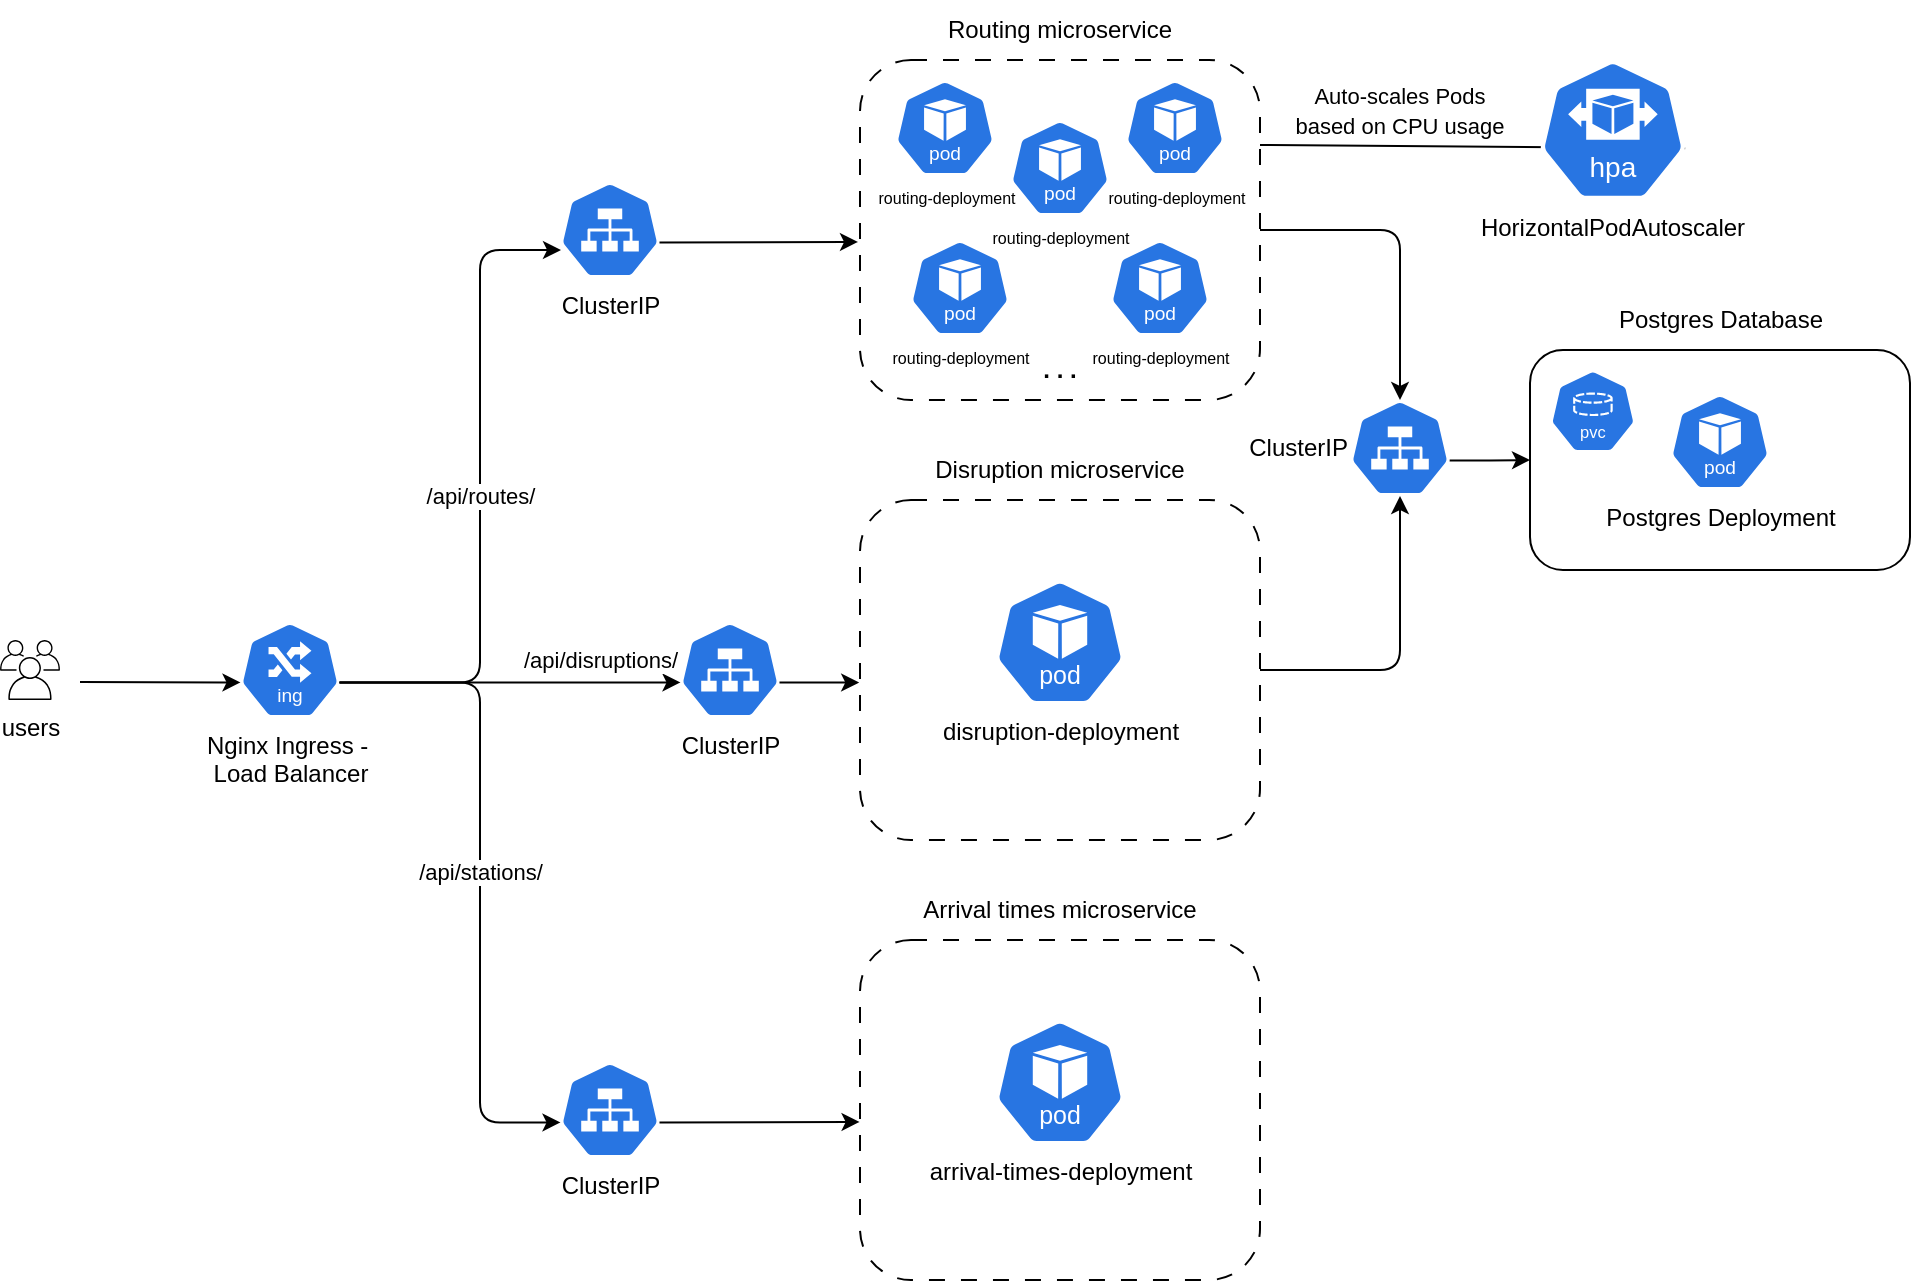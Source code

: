 <mxfile version="26.2.14">
  <diagram name="Page-1" id="KjyxkzbZN0lkS2VCTlDx">
    <mxGraphModel dx="946" dy="732" grid="1" gridSize="10" guides="1" tooltips="1" connect="1" arrows="1" fold="1" page="1" pageScale="1" pageWidth="980" pageHeight="690" math="0" shadow="0">
      <root>
        <mxCell id="0" />
        <mxCell id="1" parent="0" />
        <mxCell id="A35ePlAmMtPvFaN57NNL-1" value="" style="rounded=1;whiteSpace=wrap;html=1;dashed=1;dashPattern=8 8;" parent="1" vertex="1">
          <mxGeometry x="440" y="40" width="200" height="170" as="geometry" />
        </mxCell>
        <mxCell id="A35ePlAmMtPvFaN57NNL-2" value="Routing micro&lt;span style=&quot;background-color: transparent; color: light-dark(rgb(0, 0, 0), rgb(255, 255, 255));&quot;&gt;service&lt;/span&gt;" style="text;html=1;align=center;verticalAlign=middle;whiteSpace=wrap;rounded=0;" parent="1" vertex="1">
          <mxGeometry x="480" y="10" width="120" height="30" as="geometry" />
        </mxCell>
        <mxCell id="A35ePlAmMtPvFaN57NNL-3" value="" style="rounded=1;whiteSpace=wrap;html=1;dashed=1;dashPattern=8 8;" parent="1" vertex="1">
          <mxGeometry x="440" y="260" width="200" height="170" as="geometry" />
        </mxCell>
        <mxCell id="A35ePlAmMtPvFaN57NNL-4" value="" style="rounded=1;whiteSpace=wrap;html=1;dashed=1;dashPattern=8 8;" parent="1" vertex="1">
          <mxGeometry x="440" y="480" width="200" height="170" as="geometry" />
        </mxCell>
        <mxCell id="A35ePlAmMtPvFaN57NNL-5" value="Disruption microservice" style="text;html=1;align=center;verticalAlign=middle;whiteSpace=wrap;rounded=0;" parent="1" vertex="1">
          <mxGeometry x="475" y="230" width="130" height="30" as="geometry" />
        </mxCell>
        <mxCell id="A35ePlAmMtPvFaN57NNL-6" value="Arrival times microservice" style="text;html=1;align=center;verticalAlign=middle;whiteSpace=wrap;rounded=0;" parent="1" vertex="1">
          <mxGeometry x="470" y="450" width="140" height="30" as="geometry" />
        </mxCell>
        <mxCell id="A35ePlAmMtPvFaN57NNL-7" value="&lt;font&gt;routing-deployment&lt;/font&gt;" style="aspect=fixed;sketch=0;html=1;dashed=0;whitespace=wrap;verticalLabelPosition=bottom;verticalAlign=top;fillColor=#2875E2;strokeColor=#ffffff;points=[[0.005,0.63,0],[0.1,0.2,0],[0.9,0.2,0],[0.5,0,0],[0.995,0.63,0],[0.72,0.99,0],[0.5,1,0],[0.28,0.99,0]];shape=mxgraph.kubernetes.icon2;kubernetesLabel=1;prIcon=pod;fontSize=8;" parent="1" vertex="1">
          <mxGeometry x="457.5" y="50" width="50" height="48" as="geometry" />
        </mxCell>
        <mxCell id="A35ePlAmMtPvFaN57NNL-8" value="routing-deployment" style="aspect=fixed;sketch=0;html=1;dashed=0;whitespace=wrap;verticalLabelPosition=bottom;verticalAlign=top;fillColor=#2875E2;strokeColor=#ffffff;points=[[0.005,0.63,0],[0.1,0.2,0],[0.9,0.2,0],[0.5,0,0],[0.995,0.63,0],[0.72,0.99,0],[0.5,1,0],[0.28,0.99,0]];shape=mxgraph.kubernetes.icon2;kubernetesLabel=1;prIcon=pod;fontSize=8;" parent="1" vertex="1">
          <mxGeometry x="515" y="70" width="50" height="48" as="geometry" />
        </mxCell>
        <mxCell id="A35ePlAmMtPvFaN57NNL-9" value="routing-deployment" style="aspect=fixed;sketch=0;html=1;dashed=0;whitespace=wrap;verticalLabelPosition=bottom;verticalAlign=top;fillColor=#2875E2;strokeColor=#ffffff;points=[[0.005,0.63,0],[0.1,0.2,0],[0.9,0.2,0],[0.5,0,0],[0.995,0.63,0],[0.72,0.99,0],[0.5,1,0],[0.28,0.99,0]];shape=mxgraph.kubernetes.icon2;kubernetesLabel=1;prIcon=pod;fontSize=8;" parent="1" vertex="1">
          <mxGeometry x="465" y="130" width="50" height="48" as="geometry" />
        </mxCell>
        <mxCell id="A35ePlAmMtPvFaN57NNL-10" value="routing-deployment" style="aspect=fixed;sketch=0;html=1;dashed=0;whitespace=wrap;verticalLabelPosition=bottom;verticalAlign=top;fillColor=#2875E2;strokeColor=#ffffff;points=[[0.005,0.63,0],[0.1,0.2,0],[0.9,0.2,0],[0.5,0,0],[0.995,0.63,0],[0.72,0.99,0],[0.5,1,0],[0.28,0.99,0]];shape=mxgraph.kubernetes.icon2;kubernetesLabel=1;prIcon=pod;fontSize=8;" parent="1" vertex="1">
          <mxGeometry x="572.5" y="50" width="50" height="48" as="geometry" />
        </mxCell>
        <mxCell id="A35ePlAmMtPvFaN57NNL-11" value="routing-deployment" style="aspect=fixed;sketch=0;html=1;dashed=0;whitespace=wrap;verticalLabelPosition=bottom;verticalAlign=top;fillColor=#2875E2;strokeColor=#ffffff;points=[[0.005,0.63,0],[0.1,0.2,0],[0.9,0.2,0],[0.5,0,0],[0.995,0.63,0],[0.72,0.99,0],[0.5,1,0],[0.28,0.99,0]];shape=mxgraph.kubernetes.icon2;kubernetesLabel=1;prIcon=pod;fontSize=8;" parent="1" vertex="1">
          <mxGeometry x="565" y="130" width="50" height="48" as="geometry" />
        </mxCell>
        <mxCell id="A35ePlAmMtPvFaN57NNL-12" value="disruption-deployment" style="aspect=fixed;sketch=0;html=1;dashed=0;whitespace=wrap;verticalLabelPosition=bottom;verticalAlign=top;fillColor=#2875E2;strokeColor=#ffffff;points=[[0.005,0.63,0],[0.1,0.2,0],[0.9,0.2,0],[0.5,0,0],[0.995,0.63,0],[0.72,0.99,0],[0.5,1,0],[0.28,0.99,0]];shape=mxgraph.kubernetes.icon2;kubernetesLabel=1;prIcon=pod" parent="1" vertex="1">
          <mxGeometry x="507.5" y="300" width="65" height="62.4" as="geometry" />
        </mxCell>
        <mxCell id="A35ePlAmMtPvFaN57NNL-13" value="arrival-times-deployment" style="aspect=fixed;sketch=0;html=1;dashed=0;whitespace=wrap;verticalLabelPosition=bottom;verticalAlign=top;fillColor=#2875E2;strokeColor=#ffffff;points=[[0.005,0.63,0],[0.1,0.2,0],[0.9,0.2,0],[0.5,0,0],[0.995,0.63,0],[0.72,0.99,0],[0.5,1,0],[0.28,0.99,0]];shape=mxgraph.kubernetes.icon2;kubernetesLabel=1;prIcon=pod" parent="1" vertex="1">
          <mxGeometry x="507.5" y="520" width="65" height="62.4" as="geometry" />
        </mxCell>
        <mxCell id="A35ePlAmMtPvFaN57NNL-14" value="&lt;font style=&quot;font-size: 11px;&quot;&gt;Auto-scales Pods based on CPU usage&lt;/font&gt;" style="text;html=1;align=center;verticalAlign=middle;whiteSpace=wrap;rounded=0;" parent="1" vertex="1">
          <mxGeometry x="650" y="50" width="120" height="30" as="geometry" />
        </mxCell>
        <mxCell id="A35ePlAmMtPvFaN57NNL-16" value="" style="endArrow=none;html=1;rounded=0;exitX=0.995;exitY=0.63;exitDx=0;exitDy=0;entryX=1;entryY=0.25;entryDx=0;entryDy=0;exitPerimeter=0;" parent="1" source="A35ePlAmMtPvFaN57NNL-19" target="A35ePlAmMtPvFaN57NNL-1" edge="1">
          <mxGeometry width="50" height="50" relative="1" as="geometry">
            <mxPoint x="330" y="40" as="sourcePoint" />
            <mxPoint x="330" y="330" as="targetPoint" />
          </mxGeometry>
        </mxCell>
        <mxCell id="A35ePlAmMtPvFaN57NNL-17" value="" style="rounded=1;whiteSpace=wrap;html=1;" parent="1" vertex="1">
          <mxGeometry x="775" y="185" width="190" height="110" as="geometry" />
        </mxCell>
        <mxCell id="A35ePlAmMtPvFaN57NNL-19" value="&lt;span style=&quot;text-wrap-mode: wrap;&quot;&gt;HorizontalPodAutoscaler&lt;/span&gt;" style="aspect=fixed;sketch=0;html=1;dashed=0;whitespace=wrap;verticalLabelPosition=bottom;verticalAlign=top;fillColor=#2875E2;strokeColor=#ffffff;points=[[0.005,0.63,0],[0.1,0.2,0],[0.9,0.2,0],[0.5,0,0],[0.995,0.63,0],[0.72,0.99,0],[0.5,1,0],[0.28,0.99,0]];shape=mxgraph.kubernetes.icon2;kubernetesLabel=1;prIcon=hpa" parent="1" vertex="1">
          <mxGeometry x="780" y="40" width="72.92" height="70" as="geometry" />
        </mxCell>
        <mxCell id="A35ePlAmMtPvFaN57NNL-21" value="&lt;b&gt;. . .&lt;/b&gt;" style="text;html=1;align=center;verticalAlign=middle;whiteSpace=wrap;rounded=0;" parent="1" vertex="1">
          <mxGeometry x="510" y="180" width="60" height="30" as="geometry" />
        </mxCell>
        <mxCell id="A35ePlAmMtPvFaN57NNL-24" value="ClusterIP" style="aspect=fixed;sketch=0;html=1;dashed=0;whitespace=wrap;verticalLabelPosition=bottom;verticalAlign=top;fillColor=#2875E2;strokeColor=#ffffff;points=[[0.005,0.63,0],[0.1,0.2,0],[0.9,0.2,0],[0.5,0,0],[0.995,0.63,0],[0.72,0.99,0],[0.5,1,0],[0.28,0.99,0]];shape=mxgraph.kubernetes.icon2;prIcon=svc" parent="1" vertex="1">
          <mxGeometry x="290" y="101" width="50" height="48" as="geometry" />
        </mxCell>
        <mxCell id="A35ePlAmMtPvFaN57NNL-25" value="Nginx Ingress -&amp;nbsp;&lt;div&gt;Load Balancer&lt;/div&gt;" style="aspect=fixed;sketch=0;html=1;dashed=0;whitespace=wrap;verticalLabelPosition=bottom;verticalAlign=top;fillColor=#2875E2;strokeColor=#ffffff;points=[[0.005,0.63,0],[0.1,0.2,0],[0.9,0.2,0],[0.5,0,0],[0.995,0.63,0],[0.72,0.99,0],[0.5,1,0],[0.28,0.99,0]];shape=mxgraph.kubernetes.icon2;kubernetesLabel=1;prIcon=ing" parent="1" vertex="1">
          <mxGeometry x="130" y="321" width="50" height="48" as="geometry" />
        </mxCell>
        <mxCell id="A35ePlAmMtPvFaN57NNL-26" value="ClusterIP" style="aspect=fixed;sketch=0;html=1;dashed=0;whitespace=wrap;verticalLabelPosition=bottom;verticalAlign=top;fillColor=#2875E2;strokeColor=#ffffff;points=[[0.005,0.63,0],[0.1,0.2,0],[0.9,0.2,0],[0.5,0,0],[0.995,0.63,0],[0.72,0.99,0],[0.5,1,0],[0.28,0.99,0]];shape=mxgraph.kubernetes.icon2;prIcon=svc" parent="1" vertex="1">
          <mxGeometry x="350" y="321" width="50" height="48" as="geometry" />
        </mxCell>
        <mxCell id="A35ePlAmMtPvFaN57NNL-28" value="ClusterIP" style="aspect=fixed;sketch=0;html=1;dashed=0;whitespace=wrap;verticalLabelPosition=bottom;verticalAlign=top;fillColor=#2875E2;strokeColor=#ffffff;points=[[0.005,0.63,0],[0.1,0.2,0],[0.9,0.2,0],[0.5,0,0],[0.995,0.63,0],[0.72,0.99,0],[0.5,1,0],[0.28,0.99,0]];shape=mxgraph.kubernetes.icon2;prIcon=svc" parent="1" vertex="1">
          <mxGeometry x="290" y="541" width="50" height="48" as="geometry" />
        </mxCell>
        <mxCell id="A35ePlAmMtPvFaN57NNL-29" value="" style="endArrow=classic;html=1;rounded=0;exitX=0.995;exitY=0.63;exitDx=0;exitDy=0;exitPerimeter=0;entryX=-0.005;entryY=0.535;entryDx=0;entryDy=0;entryPerimeter=0;endFill=1;" parent="1" source="A35ePlAmMtPvFaN57NNL-24" target="A35ePlAmMtPvFaN57NNL-1" edge="1">
          <mxGeometry width="50" height="50" relative="1" as="geometry">
            <mxPoint x="350" y="80" as="sourcePoint" />
            <mxPoint x="400" y="30" as="targetPoint" />
          </mxGeometry>
        </mxCell>
        <mxCell id="A35ePlAmMtPvFaN57NNL-30" value="" style="endArrow=classic;html=1;rounded=0;exitX=0.995;exitY=0.63;exitDx=0;exitDy=0;exitPerimeter=0;entryX=-0.002;entryY=0.537;entryDx=0;entryDy=0;entryPerimeter=0;endFill=1;" parent="1" source="A35ePlAmMtPvFaN57NNL-26" target="A35ePlAmMtPvFaN57NNL-3" edge="1">
          <mxGeometry width="50" height="50" relative="1" as="geometry">
            <mxPoint x="340" y="355.2" as="sourcePoint" />
            <mxPoint x="439" y="355.2" as="targetPoint" />
          </mxGeometry>
        </mxCell>
        <mxCell id="A35ePlAmMtPvFaN57NNL-31" value="" style="endArrow=classic;html=1;rounded=0;exitX=0.995;exitY=0.63;exitDx=0;exitDy=0;exitPerimeter=0;entryX=-0.001;entryY=0.535;entryDx=0;entryDy=0;entryPerimeter=0;endFill=1;" parent="1" source="A35ePlAmMtPvFaN57NNL-28" target="A35ePlAmMtPvFaN57NNL-4" edge="1">
          <mxGeometry width="50" height="50" relative="1" as="geometry">
            <mxPoint x="340" y="570" as="sourcePoint" />
            <mxPoint x="440" y="570" as="targetPoint" />
          </mxGeometry>
        </mxCell>
        <mxCell id="A35ePlAmMtPvFaN57NNL-32" value="/api/routes/" style="edgeStyle=orthogonalEdgeStyle;rounded=1;orthogonalLoop=1;jettySize=auto;html=1;entryX=0.005;entryY=0.63;entryDx=0;entryDy=0;entryPerimeter=0;strokeColor=default;curved=0;endArrow=classic;startFill=0;exitX=0.995;exitY=0.63;exitDx=0;exitDy=0;exitPerimeter=0;endFill=1;" parent="1" source="A35ePlAmMtPvFaN57NNL-25" edge="1">
          <mxGeometry relative="1" as="geometry">
            <mxPoint x="190" y="355" as="sourcePoint" />
            <mxPoint x="290.5" y="135.02" as="targetPoint" />
            <Array as="points">
              <mxPoint x="250" y="351" />
              <mxPoint x="250" y="135" />
            </Array>
          </mxGeometry>
        </mxCell>
        <mxCell id="A35ePlAmMtPvFaN57NNL-33" value="/api/disruptions/" style="edgeStyle=orthogonalEdgeStyle;rounded=0;orthogonalLoop=1;jettySize=auto;html=1;exitX=0.995;exitY=0.63;exitDx=0;exitDy=0;exitPerimeter=0;entryX=0.005;entryY=0.63;entryDx=0;entryDy=0;entryPerimeter=0;endArrow=classic;startFill=0;endFill=1;" parent="1" source="A35ePlAmMtPvFaN57NNL-25" target="A35ePlAmMtPvFaN57NNL-26" edge="1">
          <mxGeometry x="0.528" y="11" relative="1" as="geometry">
            <Array as="points">
              <mxPoint x="300" y="351" />
              <mxPoint x="300" y="351" />
            </Array>
            <mxPoint as="offset" />
          </mxGeometry>
        </mxCell>
        <mxCell id="A35ePlAmMtPvFaN57NNL-35" value="/api/stations/" style="edgeStyle=orthogonalEdgeStyle;rounded=1;orthogonalLoop=1;jettySize=auto;html=1;exitX=0.995;exitY=0.63;exitDx=0;exitDy=0;exitPerimeter=0;entryX=0.005;entryY=0.63;entryDx=0;entryDy=0;entryPerimeter=0;curved=0;endArrow=classic;startFill=0;endFill=1;" parent="1" source="A35ePlAmMtPvFaN57NNL-25" target="A35ePlAmMtPvFaN57NNL-28" edge="1">
          <mxGeometry relative="1" as="geometry">
            <Array as="points">
              <mxPoint x="250" y="351" />
              <mxPoint x="250" y="571" />
            </Array>
          </mxGeometry>
        </mxCell>
        <mxCell id="A35ePlAmMtPvFaN57NNL-37" value="" style="endArrow=classic;html=1;rounded=0;entryX=0.005;entryY=0.63;entryDx=0;entryDy=0;entryPerimeter=0;" parent="1" target="A35ePlAmMtPvFaN57NNL-25" edge="1">
          <mxGeometry width="50" height="50" relative="1" as="geometry">
            <mxPoint x="50" y="351" as="sourcePoint" />
            <mxPoint x="60" y="312.4" as="targetPoint" />
          </mxGeometry>
        </mxCell>
        <mxCell id="A35ePlAmMtPvFaN57NNL-39" value="users" style="sketch=0;outlineConnect=0;gradientColor=none;fontColor=#000000;strokeColor=none;fillColor=#000000;dashed=0;verticalLabelPosition=bottom;verticalAlign=top;align=center;html=1;fontSize=12;fontStyle=0;aspect=fixed;shape=mxgraph.aws4.illustration_users;pointerEvents=1" parent="1" vertex="1">
          <mxGeometry x="10" y="330" width="30" height="30" as="geometry" />
        </mxCell>
        <mxCell id="A35ePlAmMtPvFaN57NNL-42" value="" style="aspect=fixed;sketch=0;html=1;dashed=0;whitespace=wrap;verticalLabelPosition=bottom;verticalAlign=top;fillColor=#2875E2;strokeColor=#ffffff;points=[[0.005,0.63,0],[0.1,0.2,0],[0.9,0.2,0],[0.5,0,0],[0.995,0.63,0],[0.72,0.99,0],[0.5,1,0],[0.28,0.99,0]];shape=mxgraph.kubernetes.icon2;kubernetesLabel=1;prIcon=pvc" parent="1" vertex="1">
          <mxGeometry x="785" y="195" width="42.92" height="41.2" as="geometry" />
        </mxCell>
        <mxCell id="A35ePlAmMtPvFaN57NNL-48" style="edgeStyle=orthogonalEdgeStyle;rounded=0;orthogonalLoop=1;jettySize=auto;html=1;exitX=0.995;exitY=0.63;exitDx=0;exitDy=0;exitPerimeter=0;entryX=0;entryY=0.5;entryDx=0;entryDy=0;" parent="1" source="A35ePlAmMtPvFaN57NNL-43" target="A35ePlAmMtPvFaN57NNL-17" edge="1">
          <mxGeometry relative="1" as="geometry" />
        </mxCell>
        <mxCell id="A35ePlAmMtPvFaN57NNL-43" value="ClusterIP" style="aspect=fixed;sketch=0;html=1;dashed=0;whitespace=wrap;verticalLabelPosition=middle;verticalAlign=middle;fillColor=#2875E2;strokeColor=#ffffff;points=[[0.005,0.63,0],[0.1,0.2,0],[0.9,0.2,0],[0.5,0,0],[0.995,0.63,0],[0.72,0.99,0],[0.5,1,0],[0.28,0.99,0]];shape=mxgraph.kubernetes.icon2;prIcon=svc;labelPosition=left;align=right;" parent="1" vertex="1">
          <mxGeometry x="685" y="210" width="50" height="48" as="geometry" />
        </mxCell>
        <mxCell id="A35ePlAmMtPvFaN57NNL-44" value="Postgres Deployment" style="aspect=fixed;sketch=0;html=1;dashed=0;whitespace=wrap;verticalLabelPosition=bottom;verticalAlign=top;fillColor=#2875E2;strokeColor=#ffffff;points=[[0.005,0.63,0],[0.1,0.2,0],[0.9,0.2,0],[0.5,0,0],[0.995,0.63,0],[0.72,0.99,0],[0.5,1,0],[0.28,0.99,0]];shape=mxgraph.kubernetes.icon2;kubernetesLabel=1;prIcon=pod;fontSize=12;" parent="1" vertex="1">
          <mxGeometry x="845" y="207" width="50" height="48" as="geometry" />
        </mxCell>
        <mxCell id="A35ePlAmMtPvFaN57NNL-45" value="Postgres Database" style="text;html=1;align=center;verticalAlign=middle;whiteSpace=wrap;rounded=0;" parent="1" vertex="1">
          <mxGeometry x="812.5" y="155" width="115" height="30" as="geometry" />
        </mxCell>
        <mxCell id="A35ePlAmMtPvFaN57NNL-46" style="edgeStyle=orthogonalEdgeStyle;rounded=1;orthogonalLoop=1;jettySize=auto;html=1;exitX=1;exitY=0.5;exitDx=0;exitDy=0;entryX=0.5;entryY=0;entryDx=0;entryDy=0;entryPerimeter=0;curved=0;" parent="1" source="A35ePlAmMtPvFaN57NNL-1" target="A35ePlAmMtPvFaN57NNL-43" edge="1">
          <mxGeometry relative="1" as="geometry" />
        </mxCell>
        <mxCell id="A35ePlAmMtPvFaN57NNL-47" style="edgeStyle=orthogonalEdgeStyle;rounded=1;orthogonalLoop=1;jettySize=auto;html=1;exitX=1;exitY=0.5;exitDx=0;exitDy=0;entryX=0.5;entryY=1;entryDx=0;entryDy=0;entryPerimeter=0;curved=0;" parent="1" source="A35ePlAmMtPvFaN57NNL-3" target="A35ePlAmMtPvFaN57NNL-43" edge="1">
          <mxGeometry relative="1" as="geometry" />
        </mxCell>
      </root>
    </mxGraphModel>
  </diagram>
</mxfile>
